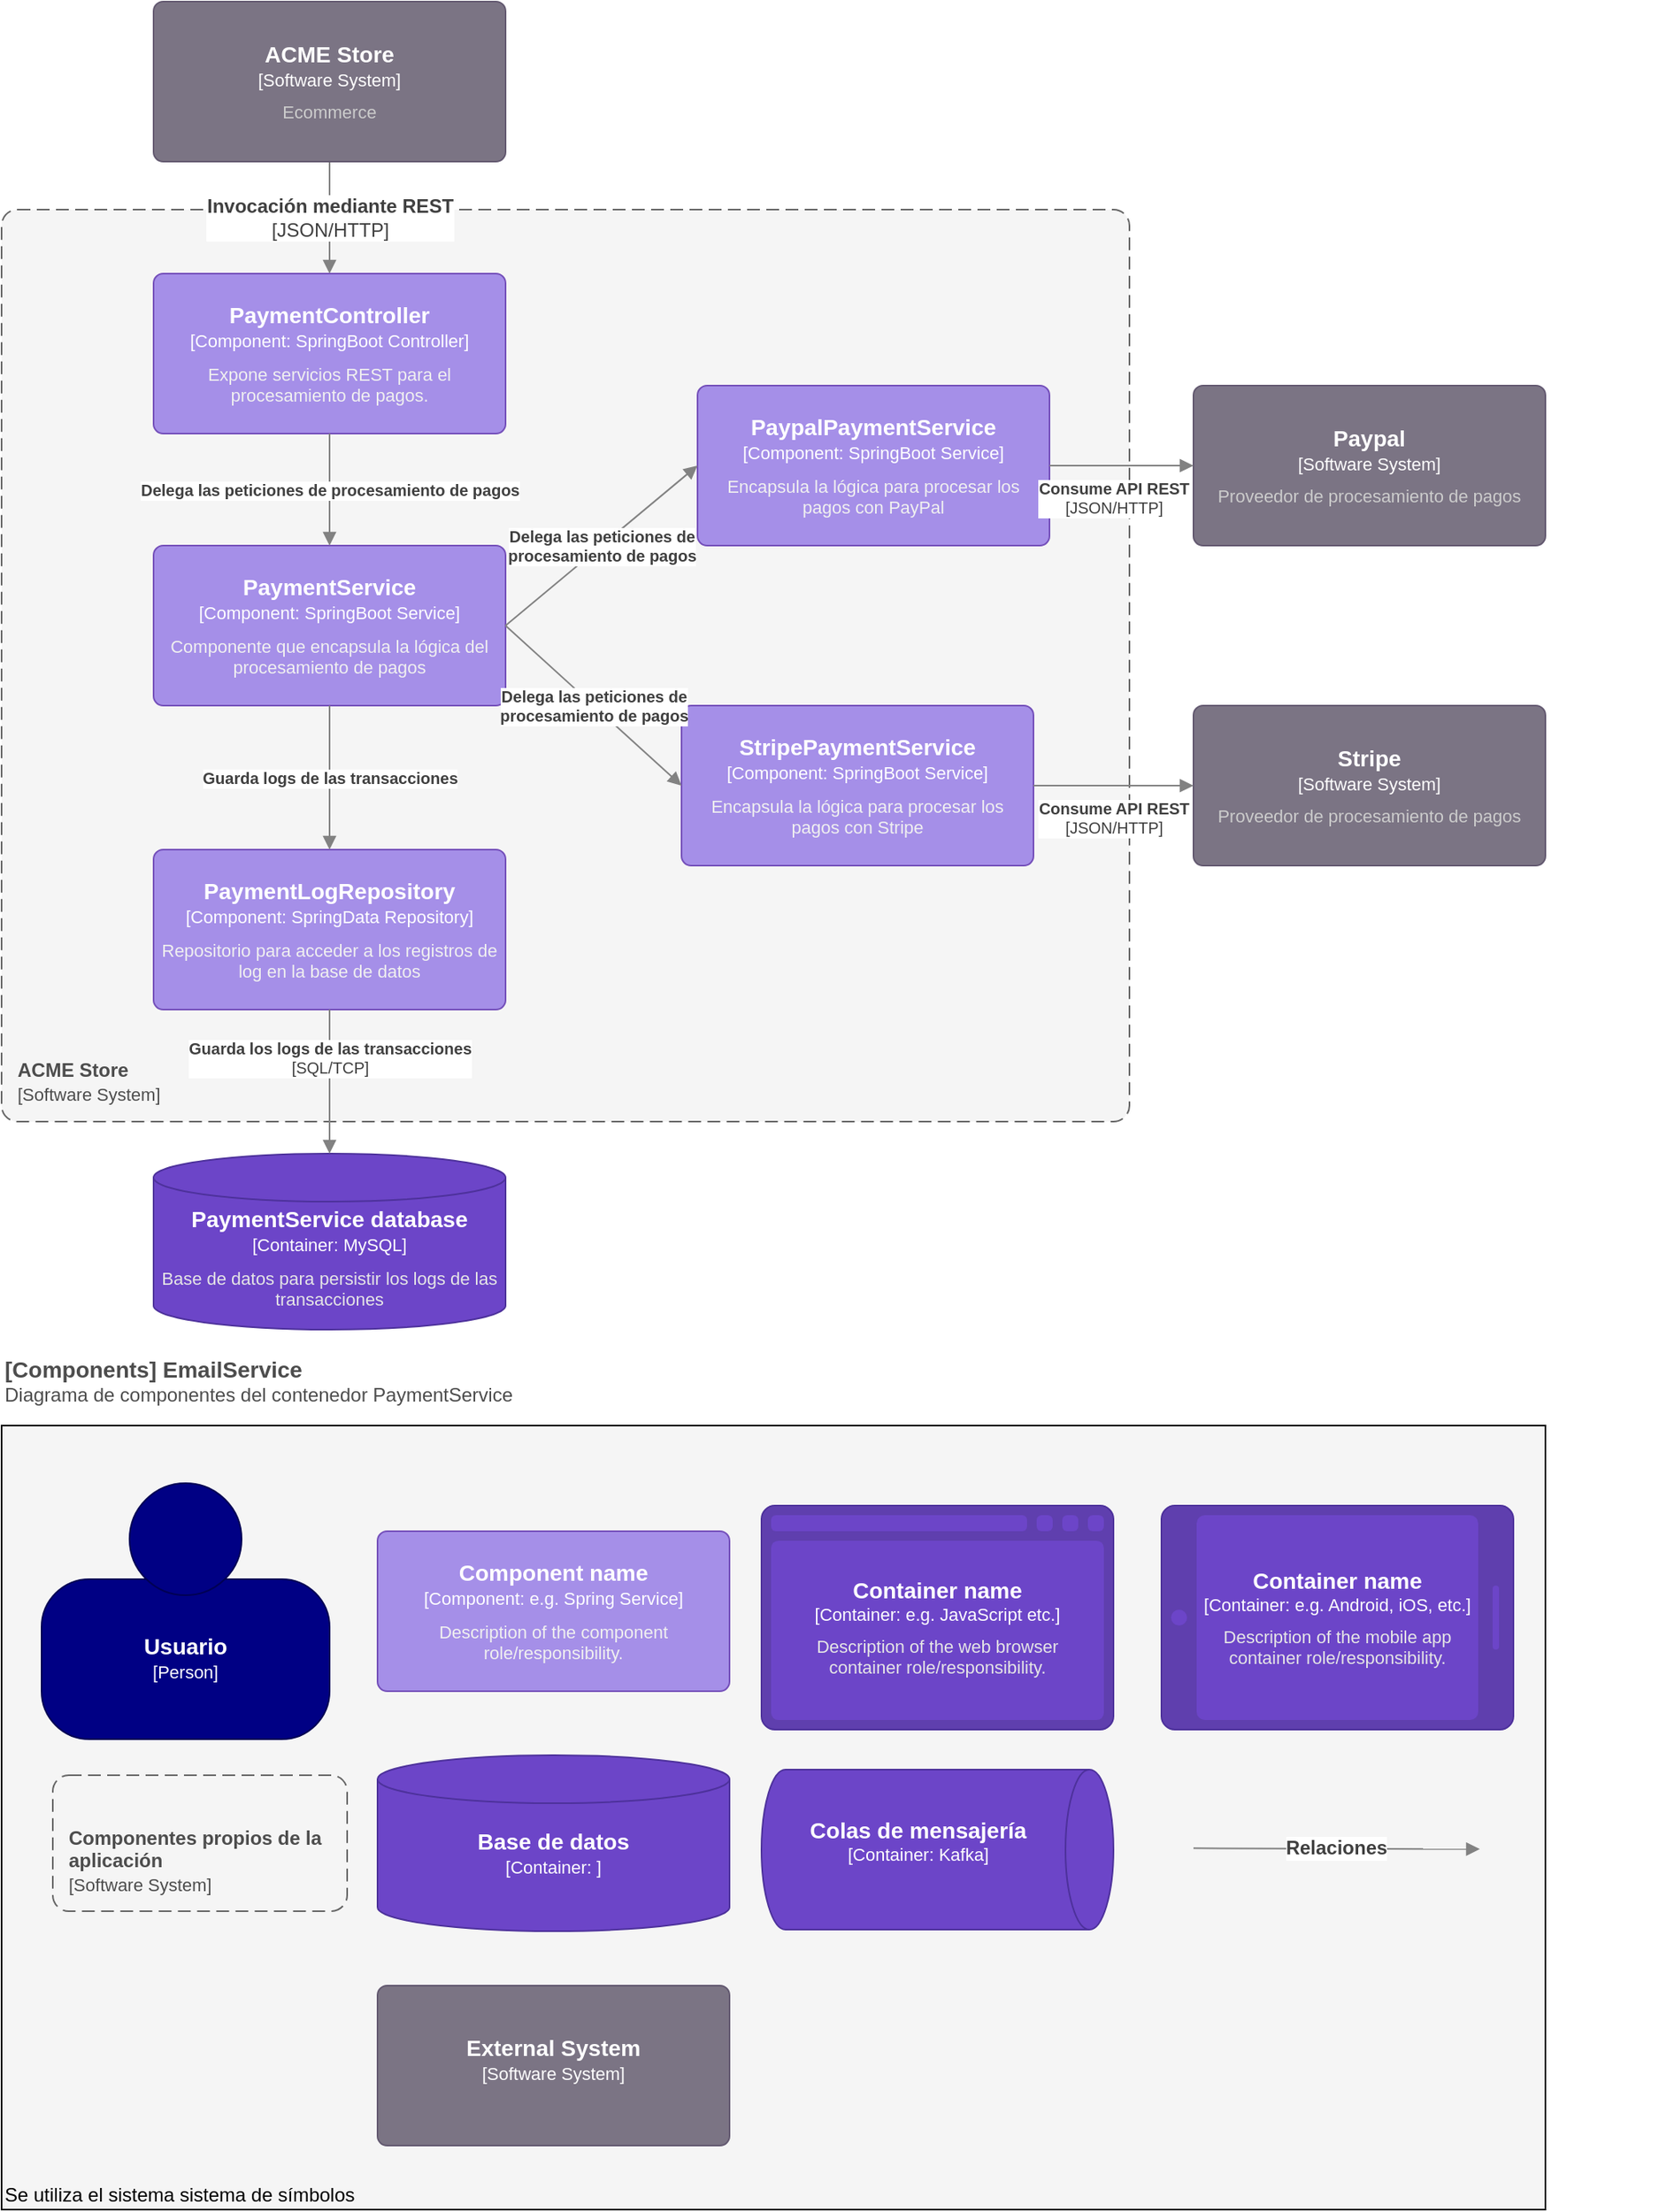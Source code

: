 <mxfile version="20.8.16" type="device"><diagram id="Dm6-c0FhstBRY-bzLGZH" name="containers"><mxGraphModel dx="1449" dy="1063" grid="1" gridSize="10" guides="1" tooltips="1" connect="1" arrows="1" fold="1" page="1" pageScale="1" pageWidth="1100" pageHeight="850" math="0" shadow="0"><root><mxCell id="0"/><mxCell id="1" parent="0"/><mxCell id="60_qGiT69mwq4IaseBLV-1" value="Se utiliza el sistema sistema de símbolos" style="rounded=0;whiteSpace=wrap;html=1;fillColor=#f5f5f5;align=left;verticalAlign=bottom;" parent="1" vertex="1"><mxGeometry x="35" y="980" width="965" height="490" as="geometry"/></mxCell><object label="&lt;div align=&quot;left&quot;&gt;&lt;font color=&quot;#4D4D4D&quot;&gt;&lt;b&gt;%A_NAME%&lt;br&gt;&lt;/b&gt;&lt;/font&gt;&lt;/div&gt;&lt;div align=&quot;left&quot;&gt;&lt;font style=&quot;font-size: 11px&quot; color=&quot;#4D4D4D&quot;&gt;[Software System]&lt;/font&gt;&lt;/div&gt;" placeholders="1" A_NAME="ACME Store" id="60_qGiT69mwq4IaseBLV-2"><mxCell style="rounded=1;whiteSpace=wrap;html=1;dashed=1;arcSize=20;strokeColor=#666666;fontColor=#333333;labelBackgroundColor=none;align=left;verticalAlign=bottom;labelBorderColor=none;spacingTop=0;spacing=10;dashPattern=8 4;metaEdit=1;rotatable=0;perimeter=rectanglePerimeter;noLabel=0;labelPadding=0;allowArrows=0;connectable=0;expand=0;recursiveResize=0;editable=1;pointerEvents=1;absoluteArcSize=1;fillColor=#F5F5F5;" parent="1" vertex="1"><mxGeometry x="35" y="220" width="705" height="570" as="geometry"/></mxCell></object><object label="&lt;font style=&quot;font-size: 14px&quot;&gt;&lt;b&gt;%A_NAME%&lt;/b&gt;&lt;/font&gt;&lt;br&gt;&lt;div&gt;&lt;font style=&quot;font-size: 11px&quot;&gt;[Person]&lt;/font&gt;&lt;/div&gt;&lt;div style=&quot;font-size: 6px&quot;&gt;&lt;br&gt;&lt;/div&gt;&lt;div style=&quot;font-size: 11px&quot;&gt;&lt;font color=&quot;#CCCCCC&quot;&gt;%B_DESCRIPTION%&lt;/font&gt;&lt;/div&gt;" A_NAME="Usuario" B_DESCRIPTION="" placeholders="1" id="60_qGiT69mwq4IaseBLV-6"><mxCell style="shape=stencil(tZTdboMwDIWfJpdFIVnHbiu6vUca3GEVEpRk6s/TL+BULVpTTWorceNz4OM42DBZ+1YNwAQ3qgcm10yI9qhtv9BviwGctyYq0W7JK9851ftUf6Ra+QF0IHGLB2hI9sHZHeyxCQmApgWHYXTlJ+OreM94yVpbYyIBrfEz58qPMIUmPssPBOPFkl5zTDVVMTf2EMCljKQy8fV/8BxbVM8Cl68C80LMz6J8Hvll4OoBsqyjkhsaWW+U3n07+2Oam3kmx40Tm/nmuTk/7wE/z73THk9pcyS/fwpb7DraiFxDmdjxUevgTj/QdTh4uHSzvLkZqZtq3kz1cOw/6SaVfi2T8As=);whiteSpace=wrap;html=1;rounded=1;fontColor=#ffffff;strokeColor=#000054;fillColor=#000084;spacing=5;spacingTop=65;arcSize=30;metaEdit=1;allowArrows=0;expand=0;recursiveResize=0;rotatable=0;resizable=0;" parent="1" vertex="1"><mxGeometry x="60" y="1016" width="180" height="160" as="geometry"/></mxCell></object><object label="&lt;div style=&quot;font-size: 12px;&quot;&gt;&lt;b style=&quot;font-size: 12px;&quot;&gt;%A_DESCRIPTION%&lt;/b&gt;&lt;br style=&quot;font-size: 12px;&quot;&gt;&lt;/div&gt;" placeholders="1" A_DESCRIPTION="Relaciones" id="60_qGiT69mwq4IaseBLV-8"><mxCell style="endArrow=block;html=1;fontSize=12;fontColor=#404040;strokeWidth=1;endFill=1;strokeColor=#828282;elbow=vertical;metaEdit=1;backgroundOutline=0;editable=1;exitX=0.5;exitY=1;exitDx=0;exitDy=0;exitPerimeter=0;" parent="1" edge="1"><mxGeometry width="50" height="50" relative="1" as="geometry"><mxPoint x="780" y="1244.17" as="sourcePoint"/><mxPoint x="959" y="1244.67" as="targetPoint"/></mxGeometry></mxCell></object><object label="&lt;font style=&quot;font-size: 14px&quot;&gt;&lt;b&gt;&lt;font style=&quot;font-size: 14px&quot;&gt;&lt;span&gt;%A_NAME%&lt;/span&gt;&lt;/font&gt;&lt;/b&gt;&lt;/font&gt;&lt;br&gt;&lt;div&gt;&lt;font style=&quot;font-size: 11px&quot;&gt;[Container: %B_TECHNOLOGY%]&lt;/font&gt;&lt;/div&gt;&lt;div style=&quot;font-size: 6px&quot;&gt;&lt;br&gt;&lt;/div&gt;&lt;div style=&quot;font-size: 11px&quot;&gt;&lt;font color=&quot;#E6E6E6&quot;&gt;%C_DESCRIPTION%&lt;/font&gt;&lt;/div&gt;" A_NAME="Base de datos" B_TECHNOLOGY="" C_DESCRIPTION="" placeholders="1" id="60_qGiT69mwq4IaseBLV-23"><mxCell style="shape=cylinder3;whiteSpace=wrap;html=1;boundedLbl=1;backgroundOutline=1;size=15;rounded=1;fontColor=#ffffff;strokeColor=#4D319B;fillColor=#6c45c8;arcSize=6;autosize=0;metaEdit=1;resizable=0;rotatable=0;allowArrows=0;align=center;spacing=5;spacingTop=-5;verticalAlign=middle;" parent="1" vertex="1"><mxGeometry x="270" y="1186" width="220" height="110" as="geometry"/></mxCell></object><object label="&lt;div align=&quot;left&quot;&gt;&lt;font color=&quot;#4D4D4D&quot;&gt;&lt;b&gt;%A_NAME%&lt;br&gt;&lt;/b&gt;&lt;/font&gt;&lt;/div&gt;&lt;div align=&quot;left&quot;&gt;&lt;font style=&quot;font-size: 11px&quot; color=&quot;#4D4D4D&quot;&gt;[Software System]&lt;/font&gt;&lt;/div&gt;" placeholders="1" A_NAME="Componentes propios de la aplicación" id="60_qGiT69mwq4IaseBLV-24"><mxCell style="rounded=1;whiteSpace=wrap;html=1;dashed=1;arcSize=20;strokeColor=#666666;fontColor=#333333;labelBackgroundColor=none;align=left;verticalAlign=bottom;labelBorderColor=none;spacingTop=0;spacing=10;dashPattern=8 4;metaEdit=1;rotatable=0;perimeter=rectanglePerimeter;noLabel=0;labelPadding=0;allowArrows=0;connectable=0;expand=0;recursiveResize=0;editable=1;pointerEvents=1;absoluteArcSize=1;fillColor=#F5F5F5;" parent="1" vertex="1"><mxGeometry x="67" y="1198.5" width="184" height="85" as="geometry"/></mxCell></object><object label="&lt;font style=&quot;font-size: 14px&quot;&gt;&lt;b&gt;&lt;font style=&quot;font-size: 14px&quot;&gt;&lt;span&gt;%A_NAME%&lt;/span&gt;&lt;/font&gt;&lt;/b&gt;&lt;/font&gt;&lt;br&gt;&lt;div&gt;&lt;font style=&quot;font-size: 11px&quot;&gt;[Container: %B_TECHNOLOGY%]&lt;/font&gt;&lt;/div&gt;&lt;div style=&quot;font-size: 6px&quot;&gt;&lt;br&gt;&lt;/div&gt;&lt;div style=&quot;font-size: 11px&quot;&gt;&lt;font color=&quot;#E6E6E6&quot;&gt;%C_DESCRIPTION%&lt;/font&gt;&lt;/div&gt;" A_NAME="PaymentService database" B_TECHNOLOGY="MySQL" C_DESCRIPTION="Base de datos para persistir los logs de las transacciones" placeholders="1" id="naQfciFIjBK5F_p8Jzaz-23"><mxCell style="shape=cylinder3;whiteSpace=wrap;html=1;boundedLbl=1;backgroundOutline=1;size=15;rounded=1;fontColor=#ffffff;strokeColor=#4D319B;fillColor=#6c45c8;arcSize=6;autosize=0;metaEdit=1;resizable=0;rotatable=0;allowArrows=0;align=center;spacing=5;spacingTop=-5;verticalAlign=middle;" parent="1" vertex="1"><mxGeometry x="130" y="810" width="220" height="110" as="geometry"/></mxCell></object><object label="&lt;font style=&quot;font-size: 14px&quot; color=&quot;#FFFFFF&quot;&gt;&lt;b&gt;&lt;font style=&quot;font-size: 14px&quot;&gt;&lt;span&gt;%A_NAME%&lt;/span&gt;&lt;/font&gt;&lt;/b&gt;&lt;/font&gt;&lt;font color=&quot;#FFFFFF&quot;&gt;&lt;br&gt;&lt;/font&gt;&lt;div&gt;&lt;font style=&quot;font-size: 11px&quot; color=&quot;#FFFFFF&quot;&gt;[Container: %B_TECHNOLOGY%]&lt;/font&gt;&lt;/div&gt;&lt;div style=&quot;font-size: 6px&quot;&gt;&lt;font color=&quot;#FFFFFF&quot;&gt;&lt;br&gt;&lt;/font&gt;&lt;/div&gt;&lt;div style=&quot;font-size: 11px&quot; align=&quot;center&quot;&gt;&lt;font color=&quot;#E6E6E6&quot;&gt;%C_DESCRIPTION%&lt;/font&gt;&lt;/div&gt;" A_NAME="Colas de mensajería" B_TECHNOLOGY="Kafka" C_DESCRIPTION="" placeholders="1" id="ZZTMQuBZXmQyAWv2NVe3-3"><mxCell style="shape=cylinder3;whiteSpace=wrap;html=1;boundedLbl=1;backgroundOutline=0;size=15;fontFamily=Helvetica;fontSize=11;fontColor=#ffffff;strokeColor=#4D319B;rounded=1;fillColor=#6c45c8;spacing=5;spacingTop=-5;arcSize=6;rotation=90;textDirection=ltr;verticalAlign=middle;horizontal=0;allowArrows=0;recursiveResize=0;expand=0;resizable=0;rotatable=0;metaEdit=1;" parent="1" vertex="1"><mxGeometry x="570" y="1135" width="100" height="220" as="geometry"/></mxCell></object><object label="&lt;font style=&quot;font-size: 14px&quot; color=&quot;#FFFFFF&quot;&gt;&lt;b&gt;&lt;font style=&quot;font-size: 14px&quot;&gt;&lt;span&gt;%A_NAME%&lt;/span&gt;&lt;/font&gt;&lt;/b&gt;&lt;/font&gt;&lt;font color=&quot;#FFFFFF&quot;&gt;&lt;br&gt;&lt;/font&gt;&lt;div&gt;&lt;font style=&quot;font-size: 11px&quot; color=&quot;#FFFFFF&quot;&gt;[Container: %B_TECHNOLOGY%]&lt;/font&gt;&lt;/div&gt;&lt;div style=&quot;font-size: 6px&quot;&gt;&lt;font color=&quot;#FFFFFF&quot;&gt;&lt;br&gt;&lt;/font&gt;&lt;/div&gt;&lt;div style=&quot;font-size: 11px&quot;&gt;&lt;font color=&quot;#E6E6E6&quot;&gt;%C_DESCRIPTION%&lt;/font&gt;&lt;/div&gt;" A_NAME="Container name" B_TECHNOLOGY="e.g. JavaScript etc." C_DESCRIPTION="Description of the web browser container role/responsibility." placeholders="1" id="kEi6FGQG5RJiLx_SkxE6-1"><mxCell style="shape=stencil(3VbbcoMgEP0aHuPAYtQ+pib5D4OkMjHgoB2Tfn3R9aGkanpJptM8ObvLOew5sgyEp3WRVZIA1dlREr4mAMVZmONChItW7hY7a9paWpd2awpcwEKKcYsxwBBndSVFg8m9Oskc03VjzUG2Km8GAqULaVXTVfmG0BXpCCjhqTBaOwZldO1VPtQdWaa0w9ITktFgiduchxijyu1wlI1rHXvGLIHt14l92iC+FTG7FzENwPeC3Y75bsTxL5h56jJTh4anu0wcXqx51floP33Fdid26p+PH/PLMcisqNXbMD3RvAc4C8KUxs0UxW+PI8DDNWdPz/P4vSrLcfRyy7erzXU0djBl5oRlDmqs/J6Xkedl5HnJogsvx6zk9KdeRGm4TJPr6JnyiCAWw5yk/6goSR5MEdDwwRT5YwTg30k08RUxGJEU/oGi/jb5dGn0WXxy9Il3);whiteSpace=wrap;html=1;spacingTop=12;allowArrows=0;metaEdit=1;resizable=0;rotatable=0;strokeColor=#666666;fontFamily=Helvetica;fontSize=11;fontColor=#4D4D4D;spacing=5;spacingLeft=8;spacingRight=8;" parent="1" vertex="1"><mxGeometry x="510" y="1030" width="220" height="140" as="geometry"/></mxCell></object><object label="&lt;font style=&quot;font-size: 14px&quot; color=&quot;#FFFFFF&quot;&gt;&lt;b&gt;&lt;font style=&quot;font-size: 14px&quot;&gt;&lt;span&gt;%A_NAME%&lt;/span&gt;&lt;/font&gt;&lt;/b&gt;&lt;/font&gt;&lt;font color=&quot;#FFFFFF&quot;&gt;&lt;br&gt;&lt;/font&gt;&lt;div&gt;&lt;font style=&quot;font-size: 11px&quot; color=&quot;#FFFFFF&quot;&gt;[Container: %B_TECHNOLOGY%]&lt;/font&gt;&lt;/div&gt;&lt;div style=&quot;font-size: 6px&quot;&gt;&lt;font color=&quot;#FFFFFF&quot;&gt;&lt;br&gt;&lt;/font&gt;&lt;/div&gt;&lt;div style=&quot;font-size: 11px&quot;&gt;&lt;font color=&quot;#E6E6E6&quot;&gt;%C_DESCRIPTION%&lt;/font&gt;&lt;/div&gt;" A_NAME="Container name" B_TECHNOLOGY="e.g. Android, iOS, etc." C_DESCRIPTION="Description of the mobile app container role/responsibility." placeholders="1" id="kEi6FGQG5RJiLx_SkxE6-2"><mxCell style="shape=stencil(zVXLboMwEPwaH0HG5pEeUyf8h2OcYgVsZKiS9OtrWKTGKZCqTdSc0M4y491hLBBlbckbiQjWvJaIbhAh5VmYOhBxUJudqmTAm8ah7pUS+lGMoT5CTchY87aRogNwr06yALjtrDnIoyq6UUDpUlrV9V26RXiNegGMKBNGa6egjG69zkXfiXGlHRefQAyHCRxzHmuoGndCLTtpx5kBRST/ubAvG2b3Eo4eJYxD4nsR3U/5YcLZH5Qpc8hcaCjbcXF4s+ZdF5PzDB3bJ3bum0/H/PoacCta9TFennTZA7gLwlTGOgCeAw8RGm9o9PK6zN+rqppmJznN19vbbJhgzswZyxzVWLngpawq1bTyy8nUczJNPCujKyfxb5dOWZyw1W32QnsiBb3c5fD+7FnqD09WEzGIn2wjnHkrJX60Y2+jyVwn//GNhkh+S96Awm9rAD4B);whiteSpace=wrap;html=1;allowArrows=0;metaEdit=1;expand=0;recursiveResize=0;resizable=0;rotatable=0;strokeColor=#666666;fontFamily=Helvetica;fontSize=11;fontColor=#4D4D4D;spacingLeft=20;spacingRight=20;spacing=5;" parent="1" vertex="1"><mxGeometry x="760" y="1030" width="220" height="140" as="geometry"/></mxCell></object><object label="&lt;font style=&quot;font-size: 14px&quot;&gt;&lt;b&gt;%A_NAME%&lt;/b&gt;&lt;/font&gt;&lt;br&gt;&lt;div&gt;&lt;div&gt;&lt;font style=&quot;font-size: 11px&quot;&gt;[Component: %B_TECHNOLOGY%]&lt;/font&gt;&lt;/div&gt;&lt;/div&gt;&lt;div style=&quot;font-size: 6px&quot;&gt;&lt;br&gt;&lt;/div&gt;&lt;div style=&quot;font-size: 11px&quot;&gt;&lt;font color=&quot;#F0F0F0&quot;&gt;%C_DESCRIPTION%&lt;/font&gt;&lt;/div&gt;" placeholders="1" A_NAME="Component name" B_TECHNOLOGY="e.g. Spring Service" C_DESCRIPTION="Description of the component role/responsibility." id="kEi6FGQG5RJiLx_SkxE6-3"><mxCell style="rounded=1;whiteSpace=wrap;html=1;fontColor=#ffffff;arcSize=6;metaEdit=1;points=[[0.25,0,0],[0.5,0,0],[0.75,0,0],[1,0.25,0],[1,0.5,0],[1,0.75,0],[0.75,1,0],[0.5,1,0],[0.25,1,0],[0,0.75,0],[0,0.5,0],[0,0.25,0]];resizable=0;editable=1;strokeColor=#744FBA;movableLabel=0;allowArrows=0;rotatable=0;align=center;spacing=5;fillColor=#A58FE8;" parent="1" vertex="1"><mxGeometry x="270" y="1046" width="220" height="100" as="geometry"/></mxCell></object><object label="&lt;div&gt;&lt;font color=&quot;#4D4D4D&quot;&gt;&lt;b&gt;&lt;font style=&quot;font-size: 14px&quot;&gt;[Components] %A_C3_DIAGRAM_NAME%&lt;br&gt;&lt;/font&gt;&lt;/b&gt;&lt;/font&gt;&lt;/div&gt;&lt;div&gt;&lt;font style=&quot;font-size: 12px&quot; color=&quot;#4D4D4D&quot;&gt;%B_C3_DIAGRAM_DESCRIPTION%&lt;br&gt;&lt;/font&gt;&lt;/div&gt;" placeholders="1" A_C3_DIAGRAM_NAME="EmailService" B_C3_DIAGRAM_DESCRIPTION="Diagrama de componentes del contenedor PaymentService" id="kEi6FGQG5RJiLx_SkxE6-4"><mxCell style="text;html=1;strokeColor=none;fillColor=none;align=left;verticalAlign=top;whiteSpace=wrap;rounded=0;metaEdit=1;allowArrows=0;resizable=1;rotatable=0;connectable=0;" parent="1" vertex="1"><mxGeometry x="35" y="930" width="1035" height="40" as="geometry"/></mxCell></object><object label="&lt;div style=&quot;font-size: 12px;&quot;&gt;&lt;b style=&quot;font-size: 12px;&quot;&gt;%A_DESCRIPTION%&lt;/b&gt;&lt;br style=&quot;font-size: 12px;&quot;&gt;&lt;/div&gt;&lt;div style=&quot;font-size: 12px;&quot;&gt;[%B_TECHNOLOGY%]&lt;/div&gt;" placeholders="1" A_DESCRIPTION="Invocación mediante REST" B_TECHNOLOGY="JSON/HTTP" id="kEi6FGQG5RJiLx_SkxE6-7"><mxCell style="endArrow=block;html=1;fontSize=12;fontColor=#404040;strokeWidth=1;endFill=1;strokeColor=#828282;elbow=vertical;metaEdit=1;entryX=0.5;entryY=0;entryDx=0;entryDy=0;entryPerimeter=0;exitX=0.5;exitY=1;exitDx=0;exitDy=0;exitPerimeter=0;" parent="1" source="oNI0qOlDD3S_FrmZ0O7F-1" target="kEi6FGQG5RJiLx_SkxE6-20" edge="1"><mxGeometry width="50" height="50" relative="1" as="geometry"><mxPoint x="580" y="470" as="sourcePoint"/><mxPoint x="202.5" y="480" as="targetPoint"/><mxPoint as="offset"/></mxGeometry></mxCell></object><object label="&lt;font style=&quot;font-size: 14px&quot;&gt;&lt;b&gt;%A_NAME%&lt;/b&gt;&lt;/font&gt;&lt;br&gt;&lt;div&gt;&lt;font style=&quot;font-size: 11px&quot;&gt;[Software System]&lt;/font&gt;&lt;/div&gt;&lt;div style=&quot;font-size: 6px&quot;&gt;&lt;br&gt;&lt;/div&gt;&lt;div style=&quot;font-size: 11px&quot;&gt;&lt;font color=&quot;#CCCCCC&quot;&gt;%B_DESCRIPTION%&lt;/font&gt;&lt;/div&gt;" placeholders="1" A_NAME="External System" B_DESCRIPTION="" id="kEi6FGQG5RJiLx_SkxE6-17"><mxCell style="rounded=1;whiteSpace=wrap;html=1;fontColor=#ffffff;arcSize=6;metaEdit=1;points=[[0.25,0,0],[0.5,0,0],[0.75,0,0],[1,0.25,0],[1,0.5,0],[1,0.75,0],[0.75,1,0],[0.5,1,0],[0.25,1,0],[0,0.75,0],[0,0.5,0],[0,0.25,0]];resizable=0;editable=1;fillColor=#7b7484;strokeColor=#635970;movableLabel=0;allowArrows=0;rotatable=0;imageWidth=24;spacing=5;" parent="1" vertex="1"><mxGeometry x="270" y="1330" width="220" height="100" as="geometry"/></mxCell></object><object label="&lt;font style=&quot;font-size: 14px&quot;&gt;&lt;b&gt;%A_NAME%&lt;/b&gt;&lt;/font&gt;&lt;br&gt;&lt;div&gt;&lt;font style=&quot;font-size: 11px&quot;&gt;[Software System]&lt;/font&gt;&lt;/div&gt;&lt;div style=&quot;font-size: 6px&quot;&gt;&lt;br&gt;&lt;/div&gt;&lt;div style=&quot;font-size: 11px&quot;&gt;&lt;font color=&quot;#CCCCCC&quot;&gt;%B_DESCRIPTION%&lt;/font&gt;&lt;/div&gt;" placeholders="1" A_NAME="Stripe" B_DESCRIPTION="Proveedor de procesamiento de pagos" id="kEi6FGQG5RJiLx_SkxE6-18"><mxCell style="rounded=1;whiteSpace=wrap;html=1;fontColor=#ffffff;arcSize=6;metaEdit=1;points=[[0.25,0,0],[0.5,0,0],[0.75,0,0],[1,0.25,0],[1,0.5,0],[1,0.75,0],[0.75,1,0],[0.5,1,0],[0.25,1,0],[0,0.75,0],[0,0.5,0],[0,0.25,0]];resizable=0;editable=1;fillColor=#7b7484;strokeColor=#635970;movableLabel=0;allowArrows=0;rotatable=0;imageWidth=24;spacing=5;" parent="1" vertex="1"><mxGeometry x="780" y="530" width="220" height="100" as="geometry"/></mxCell></object><object label="&lt;font style=&quot;font-size: 14px&quot;&gt;&lt;b&gt;%A_NAME%&lt;/b&gt;&lt;/font&gt;&lt;br&gt;&lt;div&gt;&lt;div&gt;&lt;font style=&quot;font-size: 11px&quot;&gt;[Component: %B_TECHNOLOGY%]&lt;/font&gt;&lt;/div&gt;&lt;/div&gt;&lt;div style=&quot;font-size: 6px&quot;&gt;&lt;br&gt;&lt;/div&gt;&lt;div style=&quot;font-size: 11px&quot;&gt;&lt;font color=&quot;#F0F0F0&quot;&gt;%C_DESCRIPTION%&lt;/font&gt;&lt;/div&gt;" placeholders="1" A_NAME="PaymentController" B_TECHNOLOGY="SpringBoot Controller" C_DESCRIPTION="Expone servicios REST para el procesamiento de pagos." id="kEi6FGQG5RJiLx_SkxE6-20"><mxCell style="rounded=1;whiteSpace=wrap;html=1;fontColor=#ffffff;arcSize=6;metaEdit=1;points=[[0.25,0,0],[0.5,0,0],[0.75,0,0],[1,0.25,0],[1,0.5,0],[1,0.75,0],[0.75,1,0],[0.5,1,0],[0.25,1,0],[0,0.75,0],[0,0.5,0],[0,0.25,0]];resizable=0;editable=1;strokeColor=#744FBA;movableLabel=0;allowArrows=0;rotatable=0;align=center;spacing=5;fillColor=#A58FE8;" parent="1" vertex="1"><mxGeometry x="130" y="260" width="220" height="100" as="geometry"/></mxCell></object><object label="&lt;font style=&quot;font-size: 14px&quot;&gt;&lt;b&gt;%A_NAME%&lt;/b&gt;&lt;/font&gt;&lt;br&gt;&lt;div&gt;&lt;font style=&quot;font-size: 11px&quot;&gt;[Software System]&lt;/font&gt;&lt;/div&gt;&lt;div style=&quot;font-size: 6px&quot;&gt;&lt;br&gt;&lt;/div&gt;&lt;div style=&quot;font-size: 11px&quot;&gt;&lt;font color=&quot;#CCCCCC&quot;&gt;%B_DESCRIPTION%&lt;/font&gt;&lt;/div&gt;" placeholders="1" A_NAME="ACME Store" B_DESCRIPTION="Ecommerce" id="oNI0qOlDD3S_FrmZ0O7F-1"><mxCell style="rounded=1;whiteSpace=wrap;html=1;fontColor=#ffffff;arcSize=6;metaEdit=1;points=[[0.25,0,0],[0.5,0,0],[0.75,0,0],[1,0.25,0],[1,0.5,0],[1,0.75,0],[0.75,1,0],[0.5,1,0],[0.25,1,0],[0,0.75,0],[0,0.5,0],[0,0.25,0]];resizable=0;editable=1;fillColor=#7b7484;strokeColor=#635970;movableLabel=0;allowArrows=0;rotatable=0;imageWidth=24;spacing=5;" parent="1" vertex="1"><mxGeometry x="130" y="90" width="220" height="100" as="geometry"/></mxCell></object><object label="&lt;font style=&quot;font-size: 14px&quot;&gt;&lt;b&gt;%A_NAME%&lt;/b&gt;&lt;/font&gt;&lt;br&gt;&lt;div&gt;&lt;font style=&quot;font-size: 11px&quot;&gt;[Software System]&lt;/font&gt;&lt;/div&gt;&lt;div style=&quot;font-size: 6px&quot;&gt;&lt;br&gt;&lt;/div&gt;&lt;div style=&quot;font-size: 11px&quot;&gt;&lt;font color=&quot;#CCCCCC&quot;&gt;%B_DESCRIPTION%&lt;/font&gt;&lt;/div&gt;" placeholders="1" A_NAME="Paypal" B_DESCRIPTION="Proveedor de procesamiento de pagos" id="oNI0qOlDD3S_FrmZ0O7F-2"><mxCell style="rounded=1;whiteSpace=wrap;html=1;fontColor=#ffffff;arcSize=6;metaEdit=1;points=[[0.25,0,0],[0.5,0,0],[0.75,0,0],[1,0.25,0],[1,0.5,0],[1,0.75,0],[0.75,1,0],[0.5,1,0],[0.25,1,0],[0,0.75,0],[0,0.5,0],[0,0.25,0]];resizable=0;editable=1;fillColor=#7b7484;strokeColor=#635970;movableLabel=0;allowArrows=0;rotatable=0;imageWidth=24;spacing=5;" parent="1" vertex="1"><mxGeometry x="780" y="330" width="220" height="100" as="geometry"/></mxCell></object><object label="&lt;font style=&quot;font-size: 14px&quot;&gt;&lt;b&gt;%A_NAME%&lt;/b&gt;&lt;/font&gt;&lt;br&gt;&lt;div&gt;&lt;div&gt;&lt;font style=&quot;font-size: 11px&quot;&gt;[Component: %B_TECHNOLOGY%]&lt;/font&gt;&lt;/div&gt;&lt;/div&gt;&lt;div style=&quot;font-size: 6px&quot;&gt;&lt;br&gt;&lt;/div&gt;&lt;div style=&quot;font-size: 11px&quot;&gt;&lt;font color=&quot;#F0F0F0&quot;&gt;%C_DESCRIPTION%&lt;/font&gt;&lt;/div&gt;" placeholders="1" A_NAME="PaymentLogRepository" B_TECHNOLOGY="SpringData Repository" C_DESCRIPTION="Repositorio para acceder a los registros de log en la base de datos" id="oNI0qOlDD3S_FrmZ0O7F-4"><mxCell style="rounded=1;whiteSpace=wrap;html=1;fontColor=#ffffff;arcSize=6;metaEdit=1;points=[[0.25,0,0],[0.5,0,0],[0.75,0,0],[1,0.25,0],[1,0.5,0],[1,0.75,0],[0.75,1,0],[0.5,1,0],[0.25,1,0],[0,0.75,0],[0,0.5,0],[0,0.25,0]];resizable=0;editable=1;strokeColor=#744FBA;movableLabel=0;allowArrows=0;rotatable=0;align=center;spacing=5;fillColor=#A58FE8;" parent="1" vertex="1"><mxGeometry x="130" y="620" width="220" height="100" as="geometry"/></mxCell></object><object label="&lt;div&gt;&lt;b&gt;%A_DESCRIPTION%&lt;/b&gt;&lt;br&gt;&lt;/div&gt;&lt;div&gt;[%B_TECHNOLOGY%]&lt;/div&gt;" placeholders="1" A_DESCRIPTION="Guarda los logs de las transacciones" B_TECHNOLOGY="SQL/TCP" id="oNI0qOlDD3S_FrmZ0O7F-5"><mxCell style="endArrow=block;html=1;fontSize=10;fontColor=#404040;strokeWidth=1;endFill=1;strokeColor=#828282;elbow=vertical;metaEdit=1;jumpStyle=arc;jumpSize=14;rounded=0;entryX=0.5;entryY=0;entryDx=0;entryDy=0;entryPerimeter=0;exitX=0.5;exitY=1;exitDx=0;exitDy=0;exitPerimeter=0;" parent="1" source="oNI0qOlDD3S_FrmZ0O7F-4" target="naQfciFIjBK5F_p8Jzaz-23" edge="1"><mxGeometry x="-0.333" width="50" height="50" relative="1" as="geometry"><mxPoint x="360" y="460" as="sourcePoint"/><mxPoint x="740" y="720" as="targetPoint"/><mxPoint as="offset"/></mxGeometry></mxCell></object><object label="&lt;font style=&quot;font-size: 14px&quot;&gt;&lt;b&gt;%A_NAME%&lt;/b&gt;&lt;/font&gt;&lt;br&gt;&lt;div&gt;&lt;div&gt;&lt;font style=&quot;font-size: 11px&quot;&gt;[Component: %B_TECHNOLOGY%]&lt;/font&gt;&lt;/div&gt;&lt;/div&gt;&lt;div style=&quot;font-size: 6px&quot;&gt;&lt;br&gt;&lt;/div&gt;&lt;div style=&quot;font-size: 11px&quot;&gt;&lt;font color=&quot;#F0F0F0&quot;&gt;%C_DESCRIPTION%&lt;/font&gt;&lt;/div&gt;" placeholders="1" A_NAME="PaymentService" B_TECHNOLOGY="SpringBoot Service" C_DESCRIPTION="Componente que encapsula la lógica del procesamiento de pagos" id="oNI0qOlDD3S_FrmZ0O7F-6"><mxCell style="rounded=1;whiteSpace=wrap;html=1;fontColor=#ffffff;arcSize=6;metaEdit=1;points=[[0.25,0,0],[0.5,0,0],[0.75,0,0],[1,0.25,0],[1,0.5,0],[1,0.75,0],[0.75,1,0],[0.5,1,0],[0.25,1,0],[0,0.75,0],[0,0.5,0],[0,0.25,0]];resizable=0;editable=1;strokeColor=#744FBA;movableLabel=0;allowArrows=0;rotatable=0;align=center;spacing=5;fillColor=#A58FE8;" parent="1" vertex="1"><mxGeometry x="130" y="430" width="220" height="100" as="geometry"/></mxCell></object><object label="&lt;div&gt;&lt;b&gt;%A_DESCRIPTION%&lt;/b&gt;&lt;br&gt;&lt;/div&gt;" placeholders="1" A_DESCRIPTION="Delega las peticiones de procesamiento de pagos" id="oNI0qOlDD3S_FrmZ0O7F-7"><mxCell style="endArrow=block;html=1;fontSize=10;fontColor=#404040;strokeWidth=1;endFill=1;strokeColor=#828282;elbow=vertical;metaEdit=1;backgroundOutline=0;editable=1;jumpStyle=arc;jumpSize=14;rounded=0;exitX=0.5;exitY=1;exitDx=0;exitDy=0;exitPerimeter=0;entryX=0.5;entryY=0;entryDx=0;entryDy=0;entryPerimeter=0;" parent="1" source="kEi6FGQG5RJiLx_SkxE6-20" target="oNI0qOlDD3S_FrmZ0O7F-6" edge="1"><mxGeometry width="50" height="50" relative="1" as="geometry"><mxPoint x="40" y="760" as="sourcePoint"/><mxPoint x="280" y="760" as="targetPoint"/></mxGeometry></mxCell></object><object label="&lt;font style=&quot;font-size: 14px&quot;&gt;&lt;b&gt;%A_NAME%&lt;/b&gt;&lt;/font&gt;&lt;br&gt;&lt;div&gt;&lt;div&gt;&lt;font style=&quot;font-size: 11px&quot;&gt;[Component: %B_TECHNOLOGY%]&lt;/font&gt;&lt;/div&gt;&lt;/div&gt;&lt;div style=&quot;font-size: 6px&quot;&gt;&lt;br&gt;&lt;/div&gt;&lt;div style=&quot;font-size: 11px&quot;&gt;&lt;font color=&quot;#F0F0F0&quot;&gt;%C_DESCRIPTION%&lt;/font&gt;&lt;/div&gt;" placeholders="1" A_NAME="PaypalPaymentService" B_TECHNOLOGY="SpringBoot Service" C_DESCRIPTION="Encapsula la lógica para procesar los pagos con PayPal" id="oNI0qOlDD3S_FrmZ0O7F-8"><mxCell style="rounded=1;whiteSpace=wrap;html=1;fontColor=#ffffff;arcSize=6;metaEdit=1;points=[[0.25,0,0],[0.5,0,0],[0.75,0,0],[1,0.25,0],[1,0.5,0],[1,0.75,0],[0.75,1,0],[0.5,1,0],[0.25,1,0],[0,0.75,0],[0,0.5,0],[0,0.25,0]];resizable=0;editable=1;strokeColor=#744FBA;movableLabel=0;allowArrows=0;rotatable=0;align=center;spacing=5;fillColor=#A58FE8;" parent="1" vertex="1"><mxGeometry x="470" y="330" width="220" height="100" as="geometry"/></mxCell></object><object label="&lt;font style=&quot;font-size: 14px&quot;&gt;&lt;b&gt;%A_NAME%&lt;/b&gt;&lt;/font&gt;&lt;br&gt;&lt;div&gt;&lt;div&gt;&lt;font style=&quot;font-size: 11px&quot;&gt;[Component: %B_TECHNOLOGY%]&lt;/font&gt;&lt;/div&gt;&lt;/div&gt;&lt;div style=&quot;font-size: 6px&quot;&gt;&lt;br&gt;&lt;/div&gt;&lt;div style=&quot;font-size: 11px&quot;&gt;&lt;font color=&quot;#F0F0F0&quot;&gt;%C_DESCRIPTION%&lt;/font&gt;&lt;/div&gt;" placeholders="1" A_NAME="StripePaymentService" B_TECHNOLOGY="SpringBoot Service" C_DESCRIPTION="Encapsula la lógica para procesar los pagos con Stripe" id="oNI0qOlDD3S_FrmZ0O7F-9"><mxCell style="rounded=1;whiteSpace=wrap;html=1;fontColor=#ffffff;arcSize=6;metaEdit=1;points=[[0.25,0,0],[0.5,0,0],[0.75,0,0],[1,0.25,0],[1,0.5,0],[1,0.75,0],[0.75,1,0],[0.5,1,0],[0.25,1,0],[0,0.75,0],[0,0.5,0],[0,0.25,0]];resizable=0;editable=1;strokeColor=#744FBA;movableLabel=0;allowArrows=0;rotatable=0;align=center;spacing=5;fillColor=#A58FE8;" parent="1" vertex="1"><mxGeometry x="460" y="530" width="220" height="100" as="geometry"/></mxCell></object><object label="&lt;div&gt;&lt;b&gt;%A_DESCRIPTION%&lt;/b&gt;&lt;br&gt;&lt;/div&gt;" placeholders="1" A_DESCRIPTION="Delega las peticiones de &#10;procesamiento de pagos" id="oNI0qOlDD3S_FrmZ0O7F-10"><mxCell style="endArrow=block;html=1;fontSize=10;fontColor=#404040;strokeWidth=1;endFill=1;strokeColor=#828282;elbow=vertical;metaEdit=1;backgroundOutline=0;editable=1;jumpStyle=arc;jumpSize=14;rounded=0;exitX=1;exitY=0.5;exitDx=0;exitDy=0;exitPerimeter=0;entryX=0;entryY=0.5;entryDx=0;entryDy=0;entryPerimeter=0;" parent="1" source="oNI0qOlDD3S_FrmZ0O7F-6" target="oNI0qOlDD3S_FrmZ0O7F-8" edge="1"><mxGeometry width="50" height="50" relative="1" as="geometry"><mxPoint x="222.5" y="370" as="sourcePoint"/><mxPoint x="222.5" y="430" as="targetPoint"/></mxGeometry></mxCell></object><object label="&lt;div&gt;&lt;b&gt;%A_DESCRIPTION%&lt;/b&gt;&lt;br&gt;&lt;/div&gt;" placeholders="1" A_DESCRIPTION="Delega las peticiones de &#10;procesamiento de pagos" id="oNI0qOlDD3S_FrmZ0O7F-11"><mxCell style="endArrow=block;html=1;fontSize=10;fontColor=#404040;strokeWidth=1;endFill=1;strokeColor=#828282;elbow=vertical;metaEdit=1;backgroundOutline=0;editable=1;jumpStyle=arc;jumpSize=14;rounded=0;exitX=1;exitY=0.5;exitDx=0;exitDy=0;exitPerimeter=0;entryX=0;entryY=0.5;entryDx=0;entryDy=0;entryPerimeter=0;" parent="1" source="oNI0qOlDD3S_FrmZ0O7F-6" target="oNI0qOlDD3S_FrmZ0O7F-9" edge="1"><mxGeometry width="50" height="50" relative="1" as="geometry"><mxPoint x="112.5" y="480" as="sourcePoint"/><mxPoint x="-37.5" y="540" as="targetPoint"/></mxGeometry></mxCell></object><object label="&lt;div&gt;&lt;b&gt;%A_DESCRIPTION%&lt;/b&gt;&lt;br&gt;&lt;/div&gt;" placeholders="1" A_DESCRIPTION="Guarda logs de las transacciones" id="oNI0qOlDD3S_FrmZ0O7F-12"><mxCell style="endArrow=block;html=1;fontSize=10;fontColor=#404040;strokeWidth=1;endFill=1;strokeColor=#828282;elbow=vertical;metaEdit=1;backgroundOutline=0;editable=1;jumpStyle=arc;jumpSize=14;rounded=0;exitX=0.5;exitY=1;exitDx=0;exitDy=0;exitPerimeter=0;entryX=0.5;entryY=0;entryDx=0;entryDy=0;entryPerimeter=0;" parent="1" source="oNI0qOlDD3S_FrmZ0O7F-6" target="oNI0qOlDD3S_FrmZ0O7F-4" edge="1"><mxGeometry width="50" height="50" relative="1" as="geometry"><mxPoint x="360" y="480" as="sourcePoint"/><mxPoint x="540" y="540" as="targetPoint"/></mxGeometry></mxCell></object><object label="&lt;div&gt;&lt;b&gt;%A_DESCRIPTION%&lt;/b&gt;&lt;br&gt;&lt;/div&gt;&lt;div&gt;[%B_TECHNOLOGY%]&lt;/div&gt;" placeholders="1" A_DESCRIPTION="Consume API REST" B_TECHNOLOGY="JSON/HTTP" id="oNI0qOlDD3S_FrmZ0O7F-3"><mxCell style="endArrow=block;html=1;fontSize=10;fontColor=#404040;strokeWidth=1;endFill=1;strokeColor=#828282;elbow=vertical;metaEdit=1;jumpStyle=arc;jumpSize=14;rounded=0;exitX=1;exitY=0.5;exitDx=0;exitDy=0;exitPerimeter=0;entryX=0;entryY=0.5;entryDx=0;entryDy=0;entryPerimeter=0;" parent="1" source="oNI0qOlDD3S_FrmZ0O7F-8" target="oNI0qOlDD3S_FrmZ0O7F-2" edge="1"><mxGeometry x="-0.111" y="-20" width="50" height="50" relative="1" as="geometry"><mxPoint x="285" y="950" as="sourcePoint"/><mxPoint x="790" y="260" as="targetPoint"/><mxPoint as="offset"/></mxGeometry></mxCell></object><object label="&lt;div&gt;&lt;b&gt;%A_DESCRIPTION%&lt;/b&gt;&lt;br&gt;&lt;/div&gt;&lt;div&gt;[%B_TECHNOLOGY%]&lt;/div&gt;" placeholders="1" A_DESCRIPTION="Consume API REST" B_TECHNOLOGY="JSON/HTTP" id="kEi6FGQG5RJiLx_SkxE6-19"><mxCell style="endArrow=block;html=1;fontSize=10;fontColor=#404040;strokeWidth=1;endFill=1;strokeColor=#828282;elbow=vertical;metaEdit=1;jumpStyle=arc;jumpSize=14;rounded=0;entryX=0;entryY=0.5;entryDx=0;entryDy=0;entryPerimeter=0;exitX=1;exitY=0.5;exitDx=0;exitDy=0;exitPerimeter=0;" parent="1" source="oNI0qOlDD3S_FrmZ0O7F-9" target="kEi6FGQG5RJiLx_SkxE6-18" edge="1"><mxGeometry y="-20" width="50" height="50" relative="1" as="geometry"><mxPoint x="275" y="940" as="sourcePoint"/><mxPoint x="225" y="940" as="targetPoint"/><mxPoint as="offset"/></mxGeometry></mxCell></object></root></mxGraphModel></diagram></mxfile>